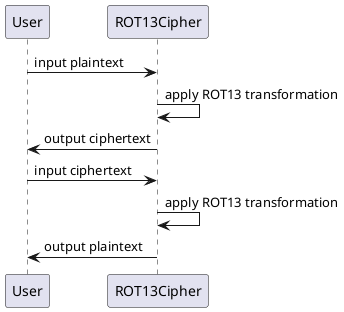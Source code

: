 @startuml
participant "User" as user
participant "ROT13Cipher" as rot13Cipher

user -> rot13Cipher : input plaintext
rot13Cipher -> rot13Cipher : apply ROT13 transformation
rot13Cipher -> user : output ciphertext

user -> rot13Cipher : input ciphertext
rot13Cipher -> rot13Cipher : apply ROT13 transformation
rot13Cipher -> user : output plaintext
@enduml
